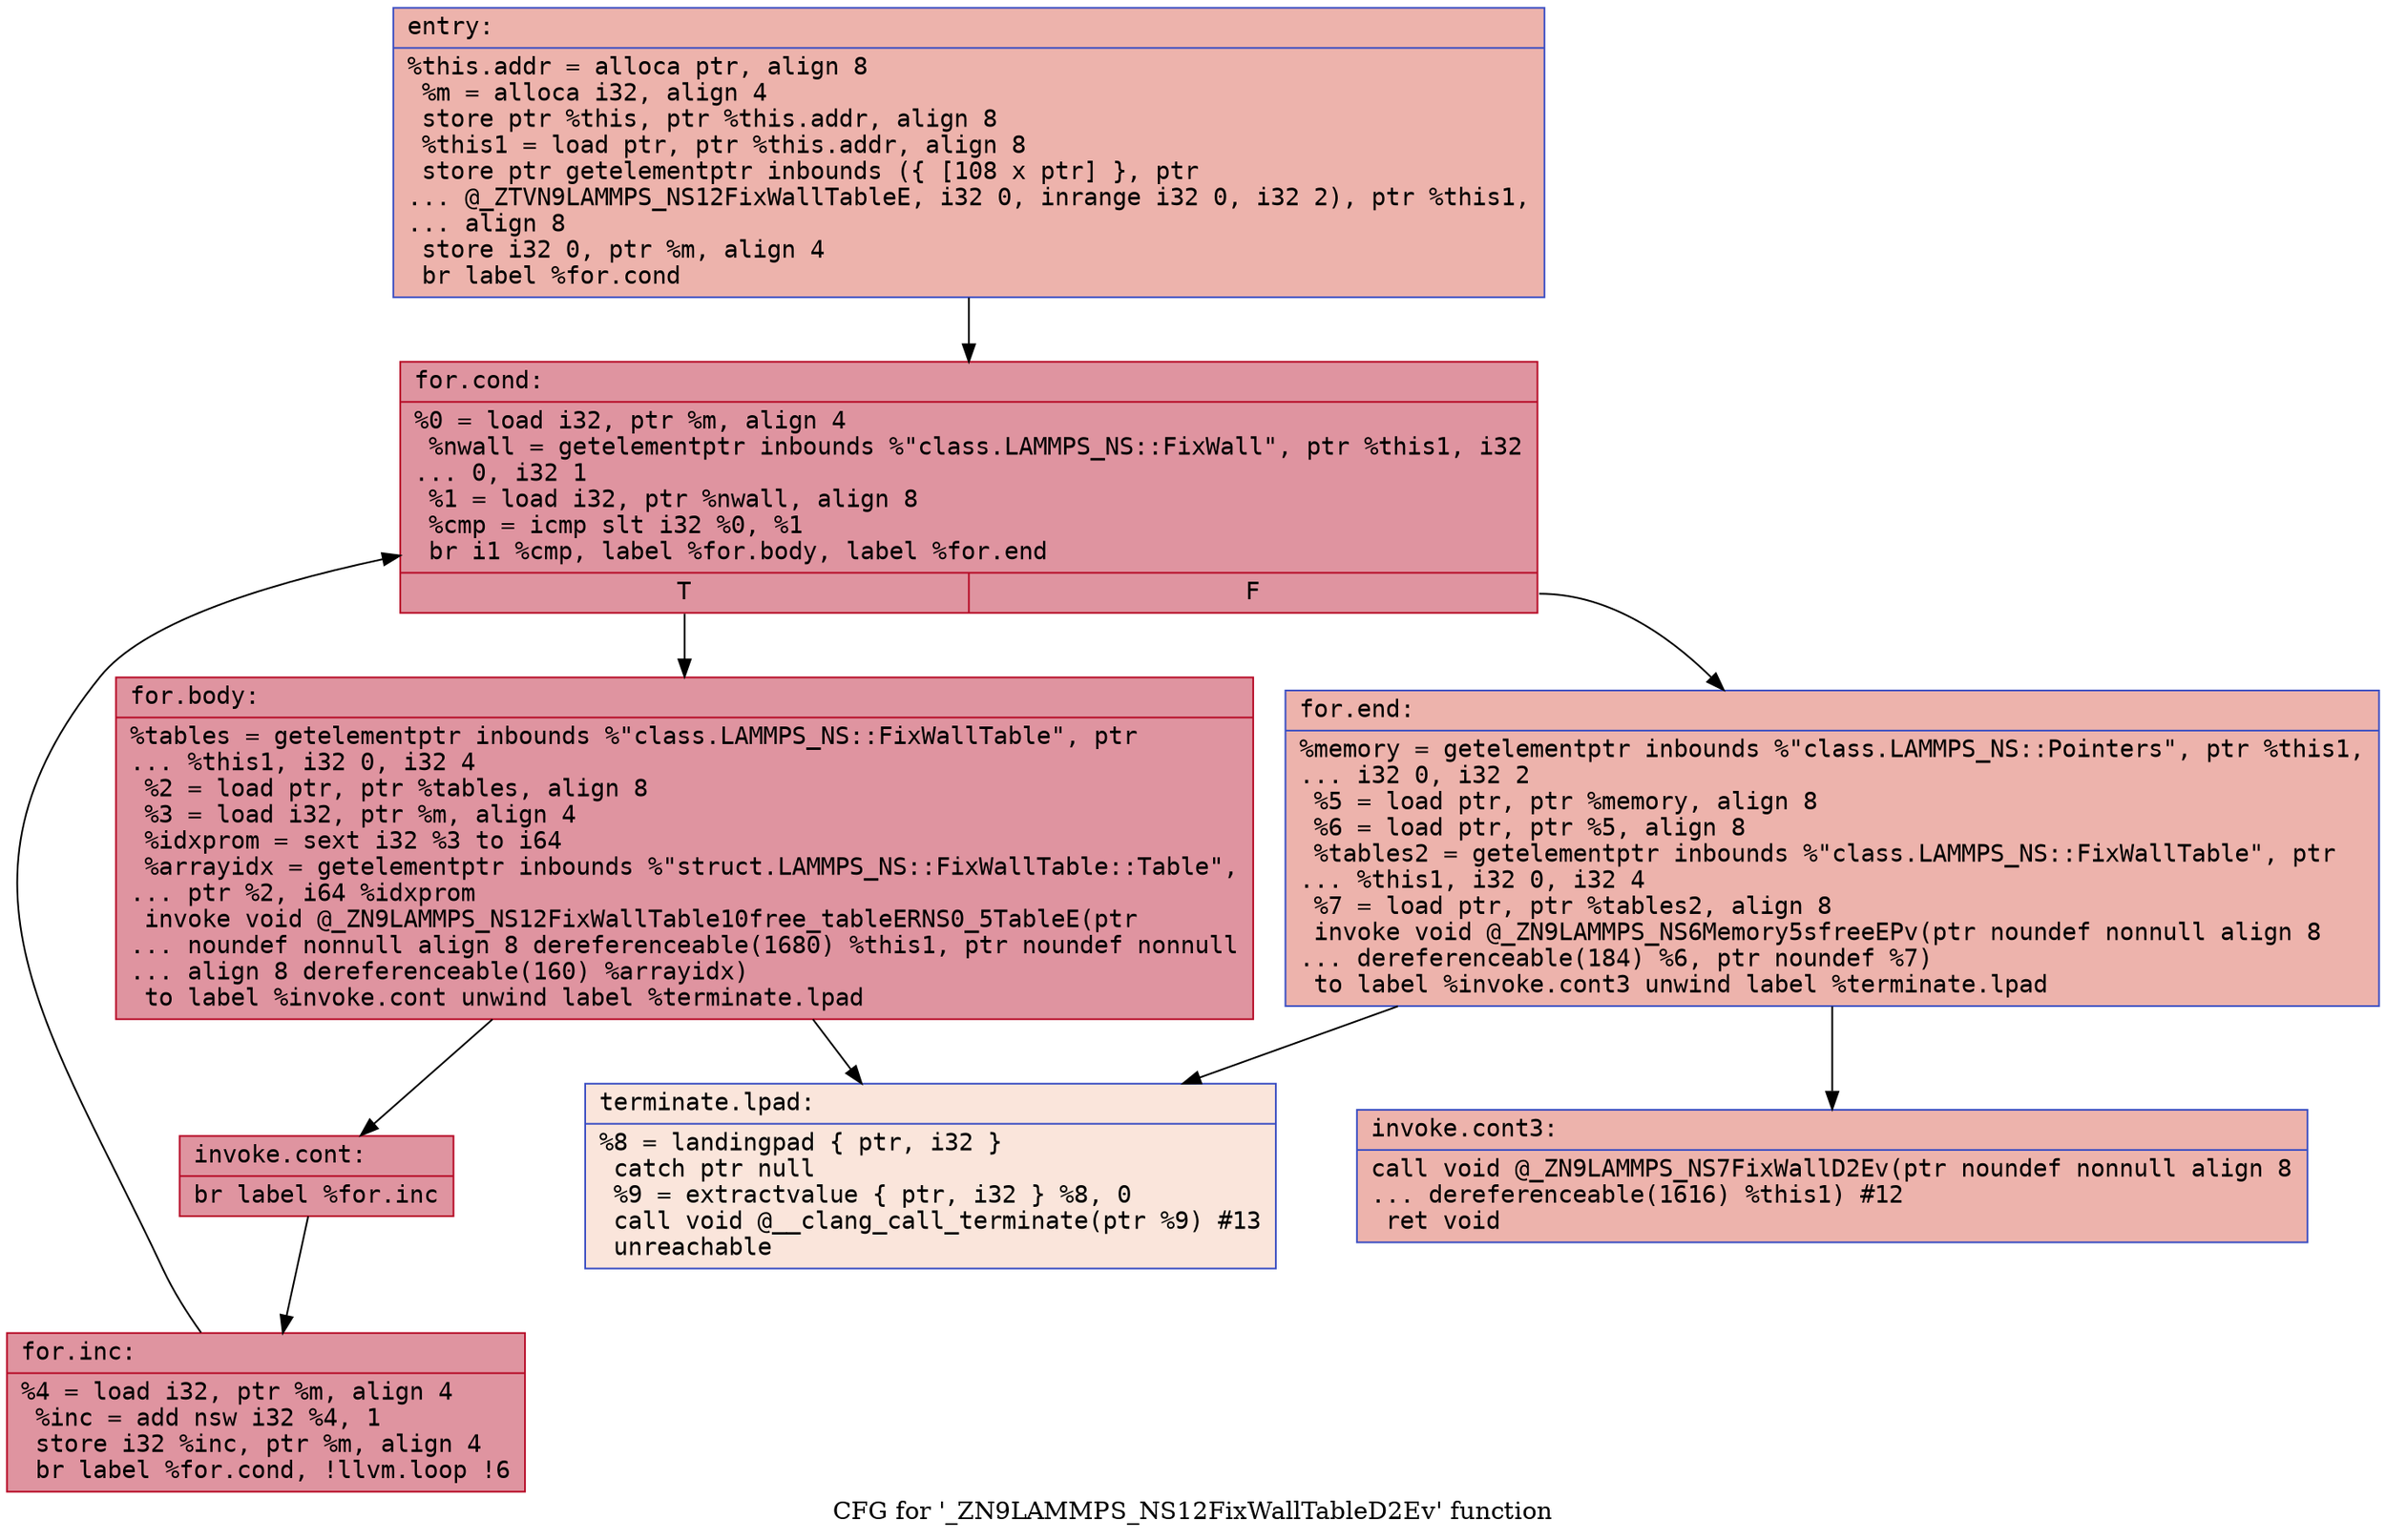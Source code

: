 digraph "CFG for '_ZN9LAMMPS_NS12FixWallTableD2Ev' function" {
	label="CFG for '_ZN9LAMMPS_NS12FixWallTableD2Ev' function";

	Node0x560f40d27c20 [shape=record,color="#3d50c3ff", style=filled, fillcolor="#d6524470" fontname="Courier",label="{entry:\l|  %this.addr = alloca ptr, align 8\l  %m = alloca i32, align 4\l  store ptr %this, ptr %this.addr, align 8\l  %this1 = load ptr, ptr %this.addr, align 8\l  store ptr getelementptr inbounds (\{ [108 x ptr] \}, ptr\l... @_ZTVN9LAMMPS_NS12FixWallTableE, i32 0, inrange i32 0, i32 2), ptr %this1,\l... align 8\l  store i32 0, ptr %m, align 4\l  br label %for.cond\l}"];
	Node0x560f40d27c20 -> Node0x560f40d27fa0[tooltip="entry -> for.cond\nProbability 100.00%" ];
	Node0x560f40d27fa0 [shape=record,color="#b70d28ff", style=filled, fillcolor="#b70d2870" fontname="Courier",label="{for.cond:\l|  %0 = load i32, ptr %m, align 4\l  %nwall = getelementptr inbounds %\"class.LAMMPS_NS::FixWall\", ptr %this1, i32\l... 0, i32 1\l  %1 = load i32, ptr %nwall, align 8\l  %cmp = icmp slt i32 %0, %1\l  br i1 %cmp, label %for.body, label %for.end\l|{<s0>T|<s1>F}}"];
	Node0x560f40d27fa0:s0 -> Node0x560f40d282f0[tooltip="for.cond -> for.body\nProbability 96.88%" ];
	Node0x560f40d27fa0:s1 -> Node0x560f40d28340[tooltip="for.cond -> for.end\nProbability 3.12%" ];
	Node0x560f40d282f0 [shape=record,color="#b70d28ff", style=filled, fillcolor="#b70d2870" fontname="Courier",label="{for.body:\l|  %tables = getelementptr inbounds %\"class.LAMMPS_NS::FixWallTable\", ptr\l... %this1, i32 0, i32 4\l  %2 = load ptr, ptr %tables, align 8\l  %3 = load i32, ptr %m, align 4\l  %idxprom = sext i32 %3 to i64\l  %arrayidx = getelementptr inbounds %\"struct.LAMMPS_NS::FixWallTable::Table\",\l... ptr %2, i64 %idxprom\l  invoke void @_ZN9LAMMPS_NS12FixWallTable10free_tableERNS0_5TableE(ptr\l... noundef nonnull align 8 dereferenceable(1680) %this1, ptr noundef nonnull\l... align 8 dereferenceable(160) %arrayidx)\l          to label %invoke.cont unwind label %terminate.lpad\l}"];
	Node0x560f40d282f0 -> Node0x560f40d28940[tooltip="for.body -> invoke.cont\nProbability 100.00%" ];
	Node0x560f40d282f0 -> Node0x560f40d2d2f0[tooltip="for.body -> terminate.lpad\nProbability 0.00%" ];
	Node0x560f40d28940 [shape=record,color="#b70d28ff", style=filled, fillcolor="#b70d2870" fontname="Courier",label="{invoke.cont:\l|  br label %for.inc\l}"];
	Node0x560f40d28940 -> Node0x560f40d2d5f0[tooltip="invoke.cont -> for.inc\nProbability 100.00%" ];
	Node0x560f40d2d5f0 [shape=record,color="#b70d28ff", style=filled, fillcolor="#b70d2870" fontname="Courier",label="{for.inc:\l|  %4 = load i32, ptr %m, align 4\l  %inc = add nsw i32 %4, 1\l  store i32 %inc, ptr %m, align 4\l  br label %for.cond, !llvm.loop !6\l}"];
	Node0x560f40d2d5f0 -> Node0x560f40d27fa0[tooltip="for.inc -> for.cond\nProbability 100.00%" ];
	Node0x560f40d28340 [shape=record,color="#3d50c3ff", style=filled, fillcolor="#d6524470" fontname="Courier",label="{for.end:\l|  %memory = getelementptr inbounds %\"class.LAMMPS_NS::Pointers\", ptr %this1,\l... i32 0, i32 2\l  %5 = load ptr, ptr %memory, align 8\l  %6 = load ptr, ptr %5, align 8\l  %tables2 = getelementptr inbounds %\"class.LAMMPS_NS::FixWallTable\", ptr\l... %this1, i32 0, i32 4\l  %7 = load ptr, ptr %tables2, align 8\l  invoke void @_ZN9LAMMPS_NS6Memory5sfreeEPv(ptr noundef nonnull align 8\l... dereferenceable(184) %6, ptr noundef %7)\l          to label %invoke.cont3 unwind label %terminate.lpad\l}"];
	Node0x560f40d28340 -> Node0x560f40d2dd50[tooltip="for.end -> invoke.cont3\nProbability 100.00%" ];
	Node0x560f40d28340 -> Node0x560f40d2d2f0[tooltip="for.end -> terminate.lpad\nProbability 0.00%" ];
	Node0x560f40d2dd50 [shape=record,color="#3d50c3ff", style=filled, fillcolor="#d6524470" fontname="Courier",label="{invoke.cont3:\l|  call void @_ZN9LAMMPS_NS7FixWallD2Ev(ptr noundef nonnull align 8\l... dereferenceable(1616) %this1) #12\l  ret void\l}"];
	Node0x560f40d2d2f0 [shape=record,color="#3d50c3ff", style=filled, fillcolor="#f4c5ad70" fontname="Courier",label="{terminate.lpad:\l|  %8 = landingpad \{ ptr, i32 \}\l          catch ptr null\l  %9 = extractvalue \{ ptr, i32 \} %8, 0\l  call void @__clang_call_terminate(ptr %9) #13\l  unreachable\l}"];
}
